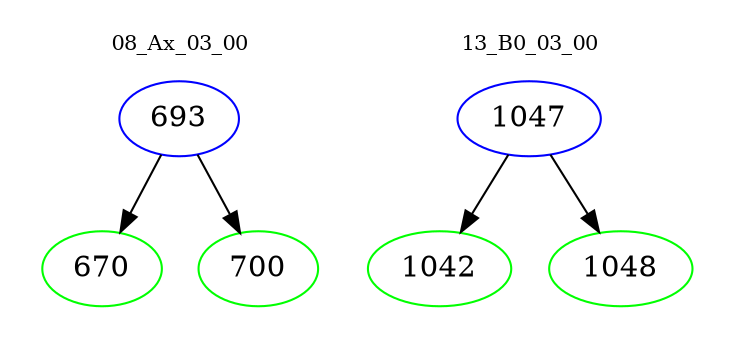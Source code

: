 digraph{
subgraph cluster_0 {
color = white
label = "08_Ax_03_00";
fontsize=10;
T0_693 [label="693", color="blue"]
T0_693 -> T0_670 [color="black"]
T0_670 [label="670", color="green"]
T0_693 -> T0_700 [color="black"]
T0_700 [label="700", color="green"]
}
subgraph cluster_1 {
color = white
label = "13_B0_03_00";
fontsize=10;
T1_1047 [label="1047", color="blue"]
T1_1047 -> T1_1042 [color="black"]
T1_1042 [label="1042", color="green"]
T1_1047 -> T1_1048 [color="black"]
T1_1048 [label="1048", color="green"]
}
}
